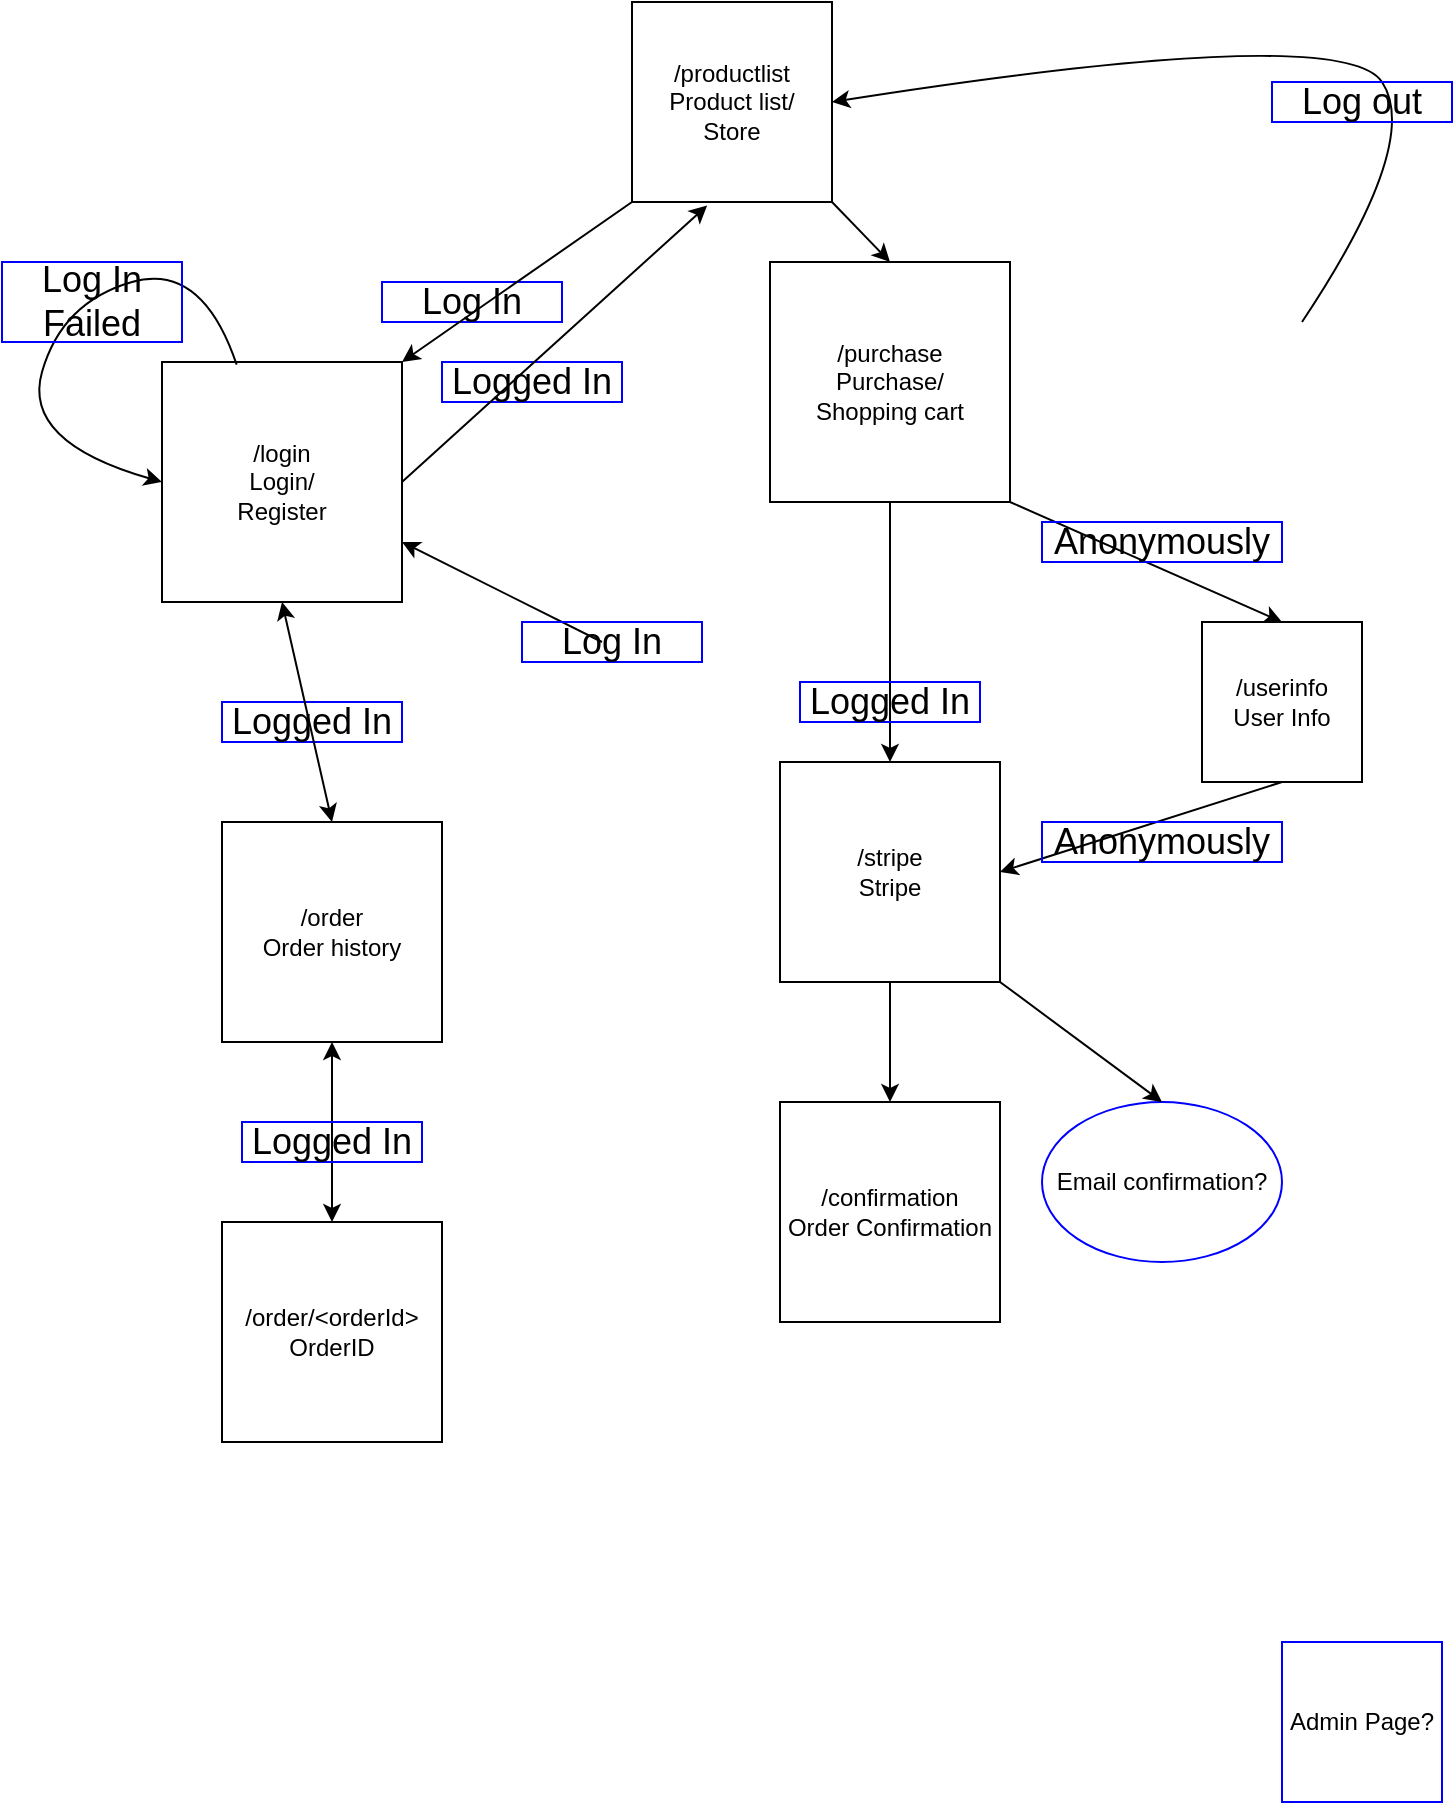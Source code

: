 <mxfile version="12.8.1" type="github">
  <diagram id="36IPTU1qtOfJqtYDmd5u" name="Page-1">
    <mxGraphModel dx="1043" dy="625" grid="1" gridSize="10" guides="1" tooltips="1" connect="1" arrows="1" fold="1" page="1" pageScale="1" pageWidth="827" pageHeight="1169" math="0" shadow="0">
      <root>
        <mxCell id="0" />
        <mxCell id="1" parent="0" />
        <mxCell id="oMxRQxHUPThYQjORnm95-2" value="/login&lt;br&gt;Login/&lt;br&gt;Register" style="whiteSpace=wrap;html=1;aspect=fixed;" parent="1" vertex="1">
          <mxGeometry x="160" y="180" width="120" height="120" as="geometry" />
        </mxCell>
        <mxCell id="oMxRQxHUPThYQjORnm95-3" value="/purchase&lt;br&gt;Purchase/&lt;br&gt;Shopping cart" style="whiteSpace=wrap;html=1;aspect=fixed;" parent="1" vertex="1">
          <mxGeometry x="464" y="130" width="120" height="120" as="geometry" />
        </mxCell>
        <mxCell id="oMxRQxHUPThYQjORnm95-7" value="" style="endArrow=classic;html=1;exitX=1;exitY=1;exitDx=0;exitDy=0;entryX=0.5;entryY=0;entryDx=0;entryDy=0;" parent="1" source="oMxRQxHUPThYQjORnm95-3" target="oMxRQxHUPThYQjORnm95-18" edge="1">
          <mxGeometry width="50" height="50" relative="1" as="geometry">
            <mxPoint x="370" y="270" as="sourcePoint" />
            <mxPoint x="600" y="360" as="targetPoint" />
          </mxGeometry>
        </mxCell>
        <mxCell id="oMxRQxHUPThYQjORnm95-9" value="/order&lt;br&gt;Order history" style="whiteSpace=wrap;html=1;aspect=fixed;" parent="1" vertex="1">
          <mxGeometry x="190" y="410" width="110" height="110" as="geometry" />
        </mxCell>
        <mxCell id="oMxRQxHUPThYQjORnm95-10" value="/order/&amp;lt;orderId&amp;gt;&lt;br&gt;OrderID" style="whiteSpace=wrap;html=1;aspect=fixed;" parent="1" vertex="1">
          <mxGeometry x="190" y="610" width="110" height="110" as="geometry" />
        </mxCell>
        <mxCell id="oMxRQxHUPThYQjORnm95-15" value="" style="curved=1;endArrow=classic;html=1;entryX=0;entryY=0.5;entryDx=0;entryDy=0;exitX=0.311;exitY=0.011;exitDx=0;exitDy=0;exitPerimeter=0;" parent="1" source="oMxRQxHUPThYQjORnm95-2" target="oMxRQxHUPThYQjORnm95-2" edge="1">
          <mxGeometry width="50" height="50" relative="1" as="geometry">
            <mxPoint x="370" y="260" as="sourcePoint" />
            <mxPoint x="420" y="210" as="targetPoint" />
            <Array as="points">
              <mxPoint x="180" y="130" />
              <mxPoint x="110" y="150" />
              <mxPoint x="90" y="220" />
            </Array>
          </mxGeometry>
        </mxCell>
        <mxCell id="oMxRQxHUPThYQjORnm95-16" value="" style="endArrow=classic;html=1;exitX=0.5;exitY=1;exitDx=0;exitDy=0;" parent="1" source="oMxRQxHUPThYQjORnm95-3" target="oMxRQxHUPThYQjORnm95-23" edge="1">
          <mxGeometry width="50" height="50" relative="1" as="geometry">
            <mxPoint x="450" y="300" as="sourcePoint" />
            <mxPoint x="450" y="520" as="targetPoint" />
          </mxGeometry>
        </mxCell>
        <mxCell id="oMxRQxHUPThYQjORnm95-18" value="/userinfo&lt;br&gt;User Info" style="whiteSpace=wrap;html=1;aspect=fixed;" parent="1" vertex="1">
          <mxGeometry x="680" y="310" width="80" height="80" as="geometry" />
        </mxCell>
        <mxCell id="oMxRQxHUPThYQjORnm95-23" value="/stripe&lt;br&gt;Stripe" style="whiteSpace=wrap;html=1;aspect=fixed;" parent="1" vertex="1">
          <mxGeometry x="469" y="380" width="110" height="110" as="geometry" />
        </mxCell>
        <mxCell id="oMxRQxHUPThYQjORnm95-21" value="&lt;font style=&quot;font-size: 18px&quot;&gt;Logged In&lt;/font&gt;" style="text;html=1;strokeColor=#0000FF;fillColor=none;align=center;verticalAlign=middle;whiteSpace=wrap;rounded=0;" parent="1" vertex="1">
          <mxGeometry x="479" y="340" width="90" height="20" as="geometry" />
        </mxCell>
        <mxCell id="oMxRQxHUPThYQjORnm95-26" value="" style="endArrow=classic;html=1;exitX=0.5;exitY=1;exitDx=0;exitDy=0;entryX=1;entryY=0.5;entryDx=0;entryDy=0;" parent="1" source="oMxRQxHUPThYQjORnm95-18" target="oMxRQxHUPThYQjORnm95-23" edge="1">
          <mxGeometry width="50" height="50" relative="1" as="geometry">
            <mxPoint x="600" y="440" as="sourcePoint" />
            <mxPoint x="450" y="500" as="targetPoint" />
          </mxGeometry>
        </mxCell>
        <mxCell id="oMxRQxHUPThYQjORnm95-28" value="" style="endArrow=classic;html=1;entryX=0.5;entryY=0;entryDx=0;entryDy=0;exitX=0.5;exitY=1;exitDx=0;exitDy=0;" parent="1" source="oMxRQxHUPThYQjORnm95-23" target="wQdQa_a8KcpdiKhZztd9-20" edge="1">
          <mxGeometry width="50" height="50" relative="1" as="geometry">
            <mxPoint x="370" y="570" as="sourcePoint" />
            <mxPoint x="420" y="520" as="targetPoint" />
          </mxGeometry>
        </mxCell>
        <mxCell id="oMxRQxHUPThYQjORnm95-29" value="" style="curved=1;endArrow=classic;html=1;entryX=1;entryY=0.5;entryDx=0;entryDy=0;" parent="1" edge="1" target="wQdQa_a8KcpdiKhZztd9-2">
          <mxGeometry width="50" height="50" relative="1" as="geometry">
            <mxPoint x="730" y="160" as="sourcePoint" />
            <mxPoint x="395.0" y="33.36" as="targetPoint" />
            <Array as="points">
              <mxPoint x="790" y="70" />
              <mxPoint x="750" y="10" />
            </Array>
          </mxGeometry>
        </mxCell>
        <mxCell id="oMxRQxHUPThYQjORnm95-32" value="&lt;font style=&quot;font-size: 18px&quot;&gt;Log out&lt;/font&gt;" style="text;html=1;strokeColor=#0000FF;fillColor=none;align=center;verticalAlign=middle;whiteSpace=wrap;rounded=0;" parent="1" vertex="1">
          <mxGeometry x="715" y="40" width="90" height="20" as="geometry" />
        </mxCell>
        <mxCell id="oMxRQxHUPThYQjORnm95-37" value="" style="endArrow=classic;startArrow=classic;html=1;exitX=0.5;exitY=0;exitDx=0;exitDy=0;entryX=0.5;entryY=1;entryDx=0;entryDy=0;" parent="1" source="oMxRQxHUPThYQjORnm95-10" edge="1" target="oMxRQxHUPThYQjORnm95-9">
          <mxGeometry width="50" height="50" relative="1" as="geometry">
            <mxPoint x="-40" y="830" as="sourcePoint" />
            <mxPoint x="205" y="620" as="targetPoint" />
          </mxGeometry>
        </mxCell>
        <mxCell id="oMxRQxHUPThYQjORnm95-22" value="&lt;font style=&quot;font-size: 18px&quot;&gt;Anonymously&lt;/font&gt;" style="text;html=1;strokeColor=#0000FF;fillColor=none;align=center;verticalAlign=middle;whiteSpace=wrap;rounded=0;" parent="1" vertex="1">
          <mxGeometry x="600" y="260" width="120" height="20" as="geometry" />
        </mxCell>
        <mxCell id="oMxRQxHUPThYQjORnm95-27" value="&lt;font style=&quot;font-size: 18px&quot;&gt;Anonymously&lt;/font&gt;" style="text;html=1;strokeColor=#0000FF;fillColor=none;align=center;verticalAlign=middle;whiteSpace=wrap;rounded=0;" parent="1" vertex="1">
          <mxGeometry x="600" y="410" width="120" height="20" as="geometry" />
        </mxCell>
        <mxCell id="oMxRQxHUPThYQjORnm95-46" value="&lt;font style=&quot;font-size: 18px&quot;&gt;Logged In&lt;/font&gt;" style="text;html=1;strokeColor=#0000FF;fillColor=none;align=center;verticalAlign=middle;whiteSpace=wrap;rounded=0;" parent="1" vertex="1">
          <mxGeometry x="300" y="180" width="90" height="20" as="geometry" />
        </mxCell>
        <mxCell id="oMxRQxHUPThYQjORnm95-47" value="" style="endArrow=classic;html=1;exitX=1;exitY=0.5;exitDx=0;exitDy=0;entryX=0.376;entryY=1.017;entryDx=0;entryDy=0;entryPerimeter=0;" parent="1" source="oMxRQxHUPThYQjORnm95-2" target="wQdQa_a8KcpdiKhZztd9-2" edge="1">
          <mxGeometry width="50" height="50" relative="1" as="geometry">
            <mxPoint x="280" y="240" as="sourcePoint" />
            <mxPoint x="495" y="240" as="targetPoint" />
          </mxGeometry>
        </mxCell>
        <mxCell id="oMxRQxHUPThYQjORnm95-20" value="&lt;font style=&quot;font-size: 18px&quot;&gt;Logged In&lt;/font&gt;" style="text;html=1;strokeColor=#0000FF;fillColor=none;align=center;verticalAlign=middle;whiteSpace=wrap;rounded=0;" parent="1" vertex="1">
          <mxGeometry x="190" y="350" width="90" height="20" as="geometry" />
        </mxCell>
        <mxCell id="oMxRQxHUPThYQjORnm95-48" value="" style="endArrow=classic;startArrow=classic;html=1;exitX=0.5;exitY=0;exitDx=0;exitDy=0;entryX=0.5;entryY=1;entryDx=0;entryDy=0;" parent="1" source="oMxRQxHUPThYQjORnm95-9" target="oMxRQxHUPThYQjORnm95-2" edge="1">
          <mxGeometry width="50" height="50" relative="1" as="geometry">
            <mxPoint x="205" y="510" as="sourcePoint" />
            <mxPoint x="516.72" y="302.04" as="targetPoint" />
            <Array as="points" />
          </mxGeometry>
        </mxCell>
        <mxCell id="oMxRQxHUPThYQjORnm95-50" value="&lt;font style=&quot;font-size: 18px&quot;&gt;Log In&lt;br&gt;&lt;/font&gt;" style="text;html=1;strokeColor=#0000FF;fillColor=none;align=center;verticalAlign=middle;whiteSpace=wrap;rounded=0;" parent="1" vertex="1">
          <mxGeometry x="270" y="140" width="90" height="20" as="geometry" />
        </mxCell>
        <mxCell id="oMxRQxHUPThYQjORnm95-57" value="&lt;font style=&quot;font-size: 18px&quot;&gt;Log In Failed&lt;br&gt;&lt;/font&gt;" style="text;html=1;strokeColor=#0000FF;fillColor=none;align=center;verticalAlign=middle;whiteSpace=wrap;rounded=0;" parent="1" vertex="1">
          <mxGeometry x="80" y="130" width="90" height="40" as="geometry" />
        </mxCell>
        <mxCell id="wQdQa_a8KcpdiKhZztd9-2" value="/productlist&lt;br&gt;Product list/&lt;br&gt;Store" style="whiteSpace=wrap;html=1;aspect=fixed;" vertex="1" parent="1">
          <mxGeometry x="395" width="100" height="100" as="geometry" />
        </mxCell>
        <mxCell id="wQdQa_a8KcpdiKhZztd9-8" value="Admin Page?" style="whiteSpace=wrap;html=1;aspect=fixed;strokeColor=#0000FF;" vertex="1" parent="1">
          <mxGeometry x="720" y="820" width="80" height="80" as="geometry" />
        </mxCell>
        <mxCell id="wQdQa_a8KcpdiKhZztd9-9" value="Email confirmation?" style="ellipse;whiteSpace=wrap;html=1;strokeColor=#0000FF;" vertex="1" parent="1">
          <mxGeometry x="600" y="550" width="120" height="80" as="geometry" />
        </mxCell>
        <mxCell id="wQdQa_a8KcpdiKhZztd9-10" value="" style="endArrow=classic;html=1;exitX=1;exitY=1;exitDx=0;exitDy=0;entryX=0.5;entryY=0;entryDx=0;entryDy=0;" edge="1" parent="1" source="wQdQa_a8KcpdiKhZztd9-2" target="oMxRQxHUPThYQjORnm95-3">
          <mxGeometry width="50" height="50" relative="1" as="geometry">
            <mxPoint x="290" y="250" as="sourcePoint" />
            <mxPoint x="350" y="250" as="targetPoint" />
          </mxGeometry>
        </mxCell>
        <mxCell id="wQdQa_a8KcpdiKhZztd9-11" value="" style="endArrow=classic;html=1;exitX=0;exitY=1;exitDx=0;exitDy=0;entryX=1;entryY=0;entryDx=0;entryDy=0;" edge="1" parent="1" source="wQdQa_a8KcpdiKhZztd9-2" target="oMxRQxHUPThYQjORnm95-2">
          <mxGeometry width="50" height="50" relative="1" as="geometry">
            <mxPoint x="300" y="260" as="sourcePoint" />
            <mxPoint x="360" y="260" as="targetPoint" />
          </mxGeometry>
        </mxCell>
        <mxCell id="wQdQa_a8KcpdiKhZztd9-20" value="/confirmation&lt;br&gt;Order Confirmation" style="whiteSpace=wrap;html=1;aspect=fixed;" vertex="1" parent="1">
          <mxGeometry x="469" y="550" width="110" height="110" as="geometry" />
        </mxCell>
        <mxCell id="wQdQa_a8KcpdiKhZztd9-26" value="&lt;font style=&quot;font-size: 18px&quot;&gt;Logged In&lt;/font&gt;" style="text;html=1;strokeColor=#0000FF;fillColor=none;align=center;verticalAlign=middle;whiteSpace=wrap;rounded=0;" vertex="1" parent="1">
          <mxGeometry x="200" y="560" width="90" height="20" as="geometry" />
        </mxCell>
        <mxCell id="wQdQa_a8KcpdiKhZztd9-27" value="" style="endArrow=classic;html=1;entryX=1;entryY=0.75;entryDx=0;entryDy=0;" edge="1" parent="1" target="oMxRQxHUPThYQjORnm95-2">
          <mxGeometry width="50" height="50" relative="1" as="geometry">
            <mxPoint x="380" y="320" as="sourcePoint" />
            <mxPoint x="287.5" y="350" as="targetPoint" />
          </mxGeometry>
        </mxCell>
        <mxCell id="wQdQa_a8KcpdiKhZztd9-29" value="&lt;font style=&quot;font-size: 18px&quot;&gt;Log In&lt;br&gt;&lt;/font&gt;" style="text;html=1;strokeColor=#0000FF;fillColor=none;align=center;verticalAlign=middle;whiteSpace=wrap;rounded=0;" vertex="1" parent="1">
          <mxGeometry x="340" y="310" width="90" height="20" as="geometry" />
        </mxCell>
        <mxCell id="wQdQa_a8KcpdiKhZztd9-30" value="" style="endArrow=classic;html=1;entryX=0.5;entryY=0;entryDx=0;entryDy=0;exitX=1;exitY=1;exitDx=0;exitDy=0;" edge="1" parent="1" source="oMxRQxHUPThYQjORnm95-23" target="wQdQa_a8KcpdiKhZztd9-9">
          <mxGeometry width="50" height="50" relative="1" as="geometry">
            <mxPoint x="534" y="500" as="sourcePoint" />
            <mxPoint x="534" y="560" as="targetPoint" />
          </mxGeometry>
        </mxCell>
      </root>
    </mxGraphModel>
  </diagram>
</mxfile>
